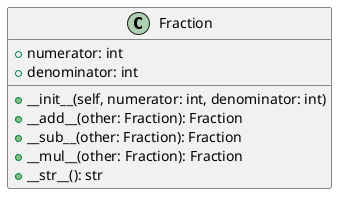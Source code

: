 @startuml
class Fraction {
    + numerator: int
    + denominator: int
    __
    + __init__(self, numerator: int, denominator: int)
    + __add__(other: Fraction): Fraction
    + __sub__(other: Fraction): Fraction
    + __mul__(other: Fraction): Fraction
    + __str__(): str
}
@enduml